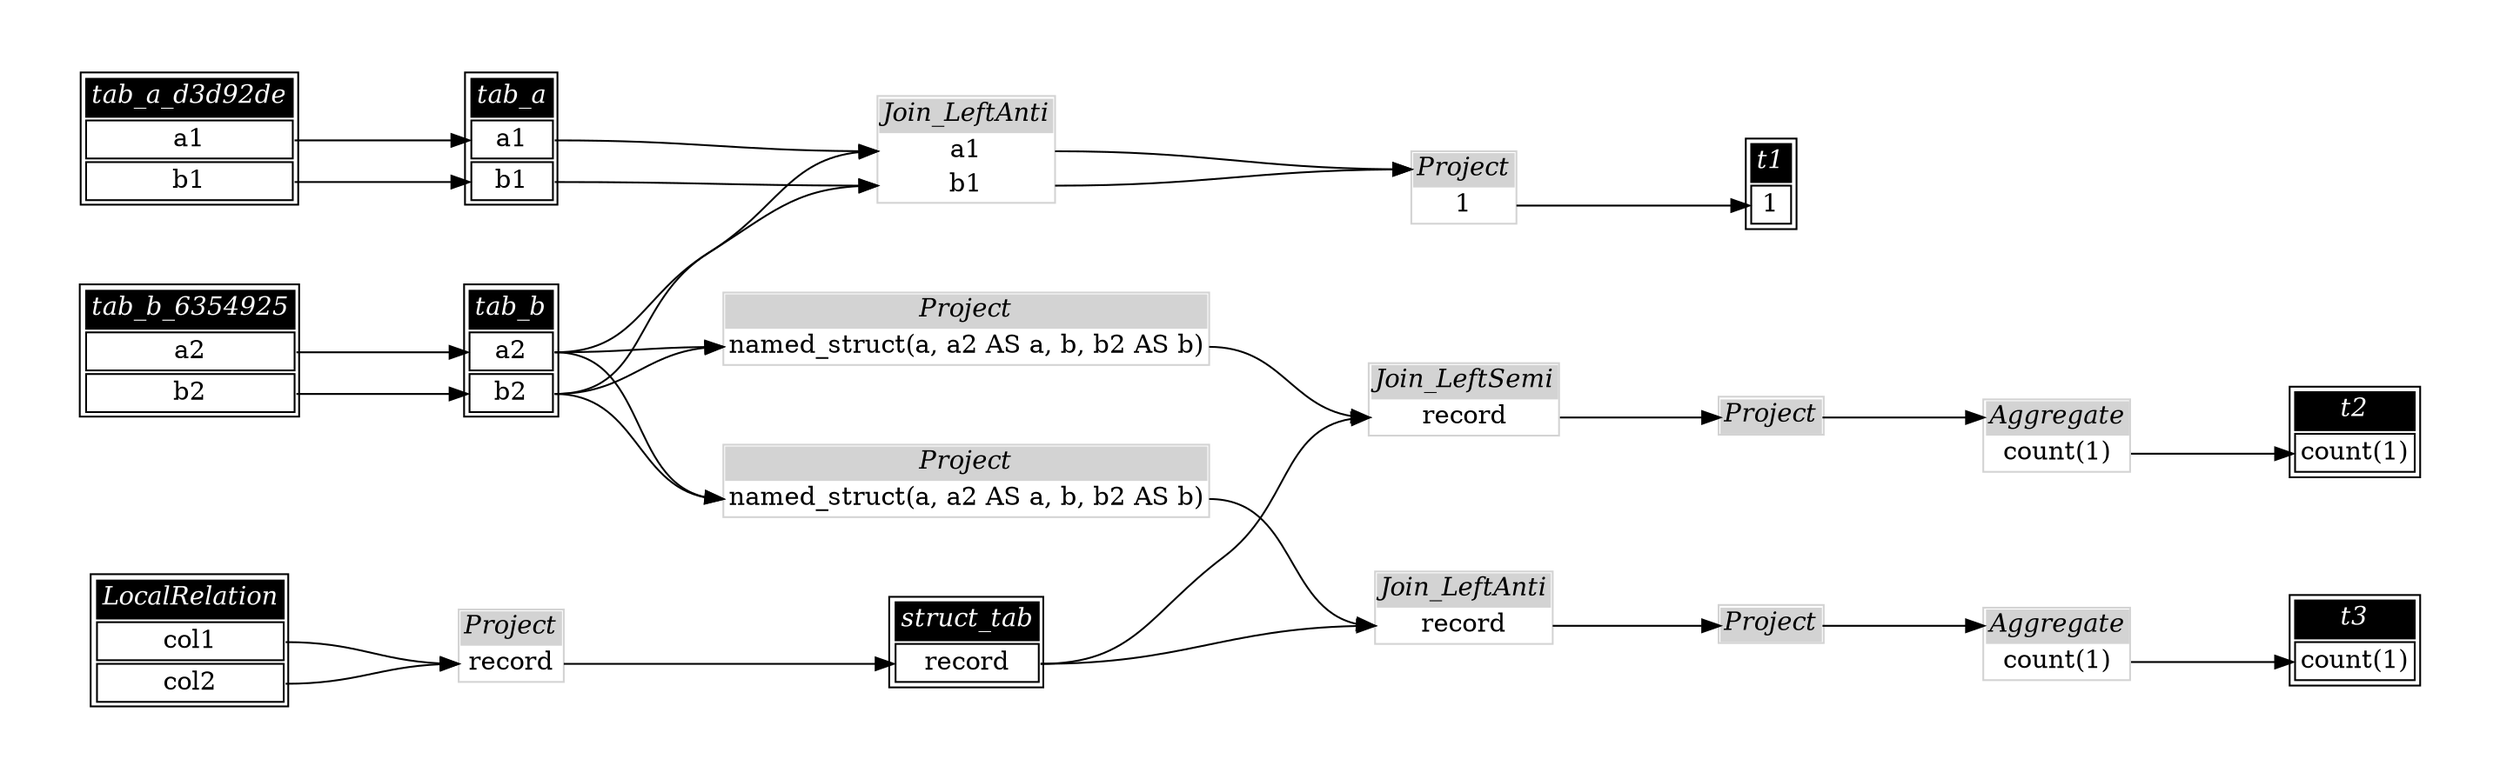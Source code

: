 // Automatically generated by SQLFlowTestSuite


digraph {
  graph [pad="0.5" nodesep="0.5" ranksep="1" fontname="Helvetica" rankdir=LR];
  node [shape=plaintext]

  
"Aggregate_2ba8542" [label=<
<table color="lightgray" border="1" cellborder="0" cellspacing="0">
  <tr><td bgcolor="lightgray" port="nodeName"><i>Aggregate</i></td></tr>
  <tr><td port="0">count(1)</td></tr>
</table>>];
     

"Aggregate_f88b42a" [label=<
<table color="lightgray" border="1" cellborder="0" cellspacing="0">
  <tr><td bgcolor="lightgray" port="nodeName"><i>Aggregate</i></td></tr>
  <tr><td port="0">count(1)</td></tr>
</table>>];
     

"Join_LeftAnti_32ab6c3" [label=<
<table color="lightgray" border="1" cellborder="0" cellspacing="0">
  <tr><td bgcolor="lightgray" port="nodeName"><i>Join_LeftAnti</i></td></tr>
  <tr><td port="0">record</td></tr>
</table>>];
     

"Join_LeftAnti_523be8e" [label=<
<table color="lightgray" border="1" cellborder="0" cellspacing="0">
  <tr><td bgcolor="lightgray" port="nodeName"><i>Join_LeftAnti</i></td></tr>
  <tr><td port="0">a1</td></tr>
<tr><td port="1">b1</td></tr>
</table>>];
     

"Join_LeftSemi_bdba33e" [label=<
<table color="lightgray" border="1" cellborder="0" cellspacing="0">
  <tr><td bgcolor="lightgray" port="nodeName"><i>Join_LeftSemi</i></td></tr>
  <tr><td port="0">record</td></tr>
</table>>];
     

"LocalRelation_7507ed1" [color="black" label=<
<table>
  <tr><td bgcolor="black" port="nodeName"><i><font color="white">LocalRelation</font></i></td></tr>
  <tr><td port="0">col1</td></tr>
<tr><td port="1">col2</td></tr>
</table>>];
     

"Project_3114ec1" [label=<
<table color="lightgray" border="1" cellborder="0" cellspacing="0">
  <tr><td bgcolor="lightgray" port="nodeName"><i>Project</i></td></tr>
  
</table>>];
     

"Project_34867cc" [label=<
<table color="lightgray" border="1" cellborder="0" cellspacing="0">
  <tr><td bgcolor="lightgray" port="nodeName"><i>Project</i></td></tr>
  <tr><td port="0">1</td></tr>
</table>>];
     

"Project_359f820" [label=<
<table color="lightgray" border="1" cellborder="0" cellspacing="0">
  <tr><td bgcolor="lightgray" port="nodeName"><i>Project</i></td></tr>
  <tr><td port="0">record</td></tr>
</table>>];
     

"Project_93b74e3" [label=<
<table color="lightgray" border="1" cellborder="0" cellspacing="0">
  <tr><td bgcolor="lightgray" port="nodeName"><i>Project</i></td></tr>
  <tr><td port="0">named_struct(a, a2 AS a, b, b2 AS b)</td></tr>
</table>>];
     

"Project_a6198b9" [label=<
<table color="lightgray" border="1" cellborder="0" cellspacing="0">
  <tr><td bgcolor="lightgray" port="nodeName"><i>Project</i></td></tr>
  
</table>>];
     

"Project_feb2cb9" [label=<
<table color="lightgray" border="1" cellborder="0" cellspacing="0">
  <tr><td bgcolor="lightgray" port="nodeName"><i>Project</i></td></tr>
  <tr><td port="0">named_struct(a, a2 AS a, b, b2 AS b)</td></tr>
</table>>];
     

"struct_tab" [color="black" label=<
<table>
  <tr><td bgcolor="black" port="nodeName"><i><font color="white">struct_tab</font></i></td></tr>
  <tr><td port="0">record</td></tr>
</table>>];
     

"t1" [color="black" label=<
<table>
  <tr><td bgcolor="black" port="nodeName"><i><font color="white">t1</font></i></td></tr>
  <tr><td port="0">1</td></tr>
</table>>];
     

"t2" [color="black" label=<
<table>
  <tr><td bgcolor="black" port="nodeName"><i><font color="white">t2</font></i></td></tr>
  <tr><td port="0">count(1)</td></tr>
</table>>];
     

"t3" [color="black" label=<
<table>
  <tr><td bgcolor="black" port="nodeName"><i><font color="white">t3</font></i></td></tr>
  <tr><td port="0">count(1)</td></tr>
</table>>];
     

"tab_a" [color="black" label=<
<table>
  <tr><td bgcolor="black" port="nodeName"><i><font color="white">tab_a</font></i></td></tr>
  <tr><td port="0">a1</td></tr>
<tr><td port="1">b1</td></tr>
</table>>];
     

"tab_a_d3d92de" [color="black" label=<
<table>
  <tr><td bgcolor="black" port="nodeName"><i><font color="white">tab_a_d3d92de</font></i></td></tr>
  <tr><td port="0">a1</td></tr>
<tr><td port="1">b1</td></tr>
</table>>];
     

"tab_b" [color="black" label=<
<table>
  <tr><td bgcolor="black" port="nodeName"><i><font color="white">tab_b</font></i></td></tr>
  <tr><td port="0">a2</td></tr>
<tr><td port="1">b2</td></tr>
</table>>];
     

"tab_b_6354925" [color="black" label=<
<table>
  <tr><td bgcolor="black" port="nodeName"><i><font color="white">tab_b_6354925</font></i></td></tr>
  <tr><td port="0">a2</td></tr>
<tr><td port="1">b2</td></tr>
</table>>];
     
  "Aggregate_2ba8542":0 -> "t2":0;
"Aggregate_f88b42a":0 -> "t3":0;
"Join_LeftAnti_32ab6c3":0 -> "Project_a6198b9":nodeName;
"Join_LeftAnti_523be8e":0 -> "Project_34867cc":nodeName;
"Join_LeftAnti_523be8e":1 -> "Project_34867cc":nodeName;
"Join_LeftSemi_bdba33e":0 -> "Project_3114ec1":nodeName;
"LocalRelation_7507ed1":0 -> "Project_359f820":0;
"LocalRelation_7507ed1":1 -> "Project_359f820":0;
"Project_3114ec1":nodeName -> "Aggregate_2ba8542":nodeName;
"Project_34867cc":0 -> "t1":0;
"Project_359f820":0 -> "struct_tab":0;
"Project_93b74e3":0 -> "Join_LeftSemi_bdba33e":0;
"Project_a6198b9":nodeName -> "Aggregate_f88b42a":nodeName;
"Project_feb2cb9":0 -> "Join_LeftAnti_32ab6c3":0;
"struct_tab":0 -> "Join_LeftAnti_32ab6c3":0;
"struct_tab":0 -> "Join_LeftSemi_bdba33e":0;
"tab_a":0 -> "Join_LeftAnti_523be8e":0;
"tab_a":1 -> "Join_LeftAnti_523be8e":1;
"tab_a_d3d92de":0 -> "tab_a":0;
"tab_a_d3d92de":1 -> "tab_a":1;
"tab_b":0 -> "Join_LeftAnti_523be8e":0;
"tab_b":0 -> "Project_93b74e3":0;
"tab_b":0 -> "Project_feb2cb9":0;
"tab_b":1 -> "Join_LeftAnti_523be8e":1;
"tab_b":1 -> "Project_93b74e3":0;
"tab_b":1 -> "Project_feb2cb9":0;
"tab_b_6354925":0 -> "tab_b":0;
"tab_b_6354925":1 -> "tab_b":1;
}
       